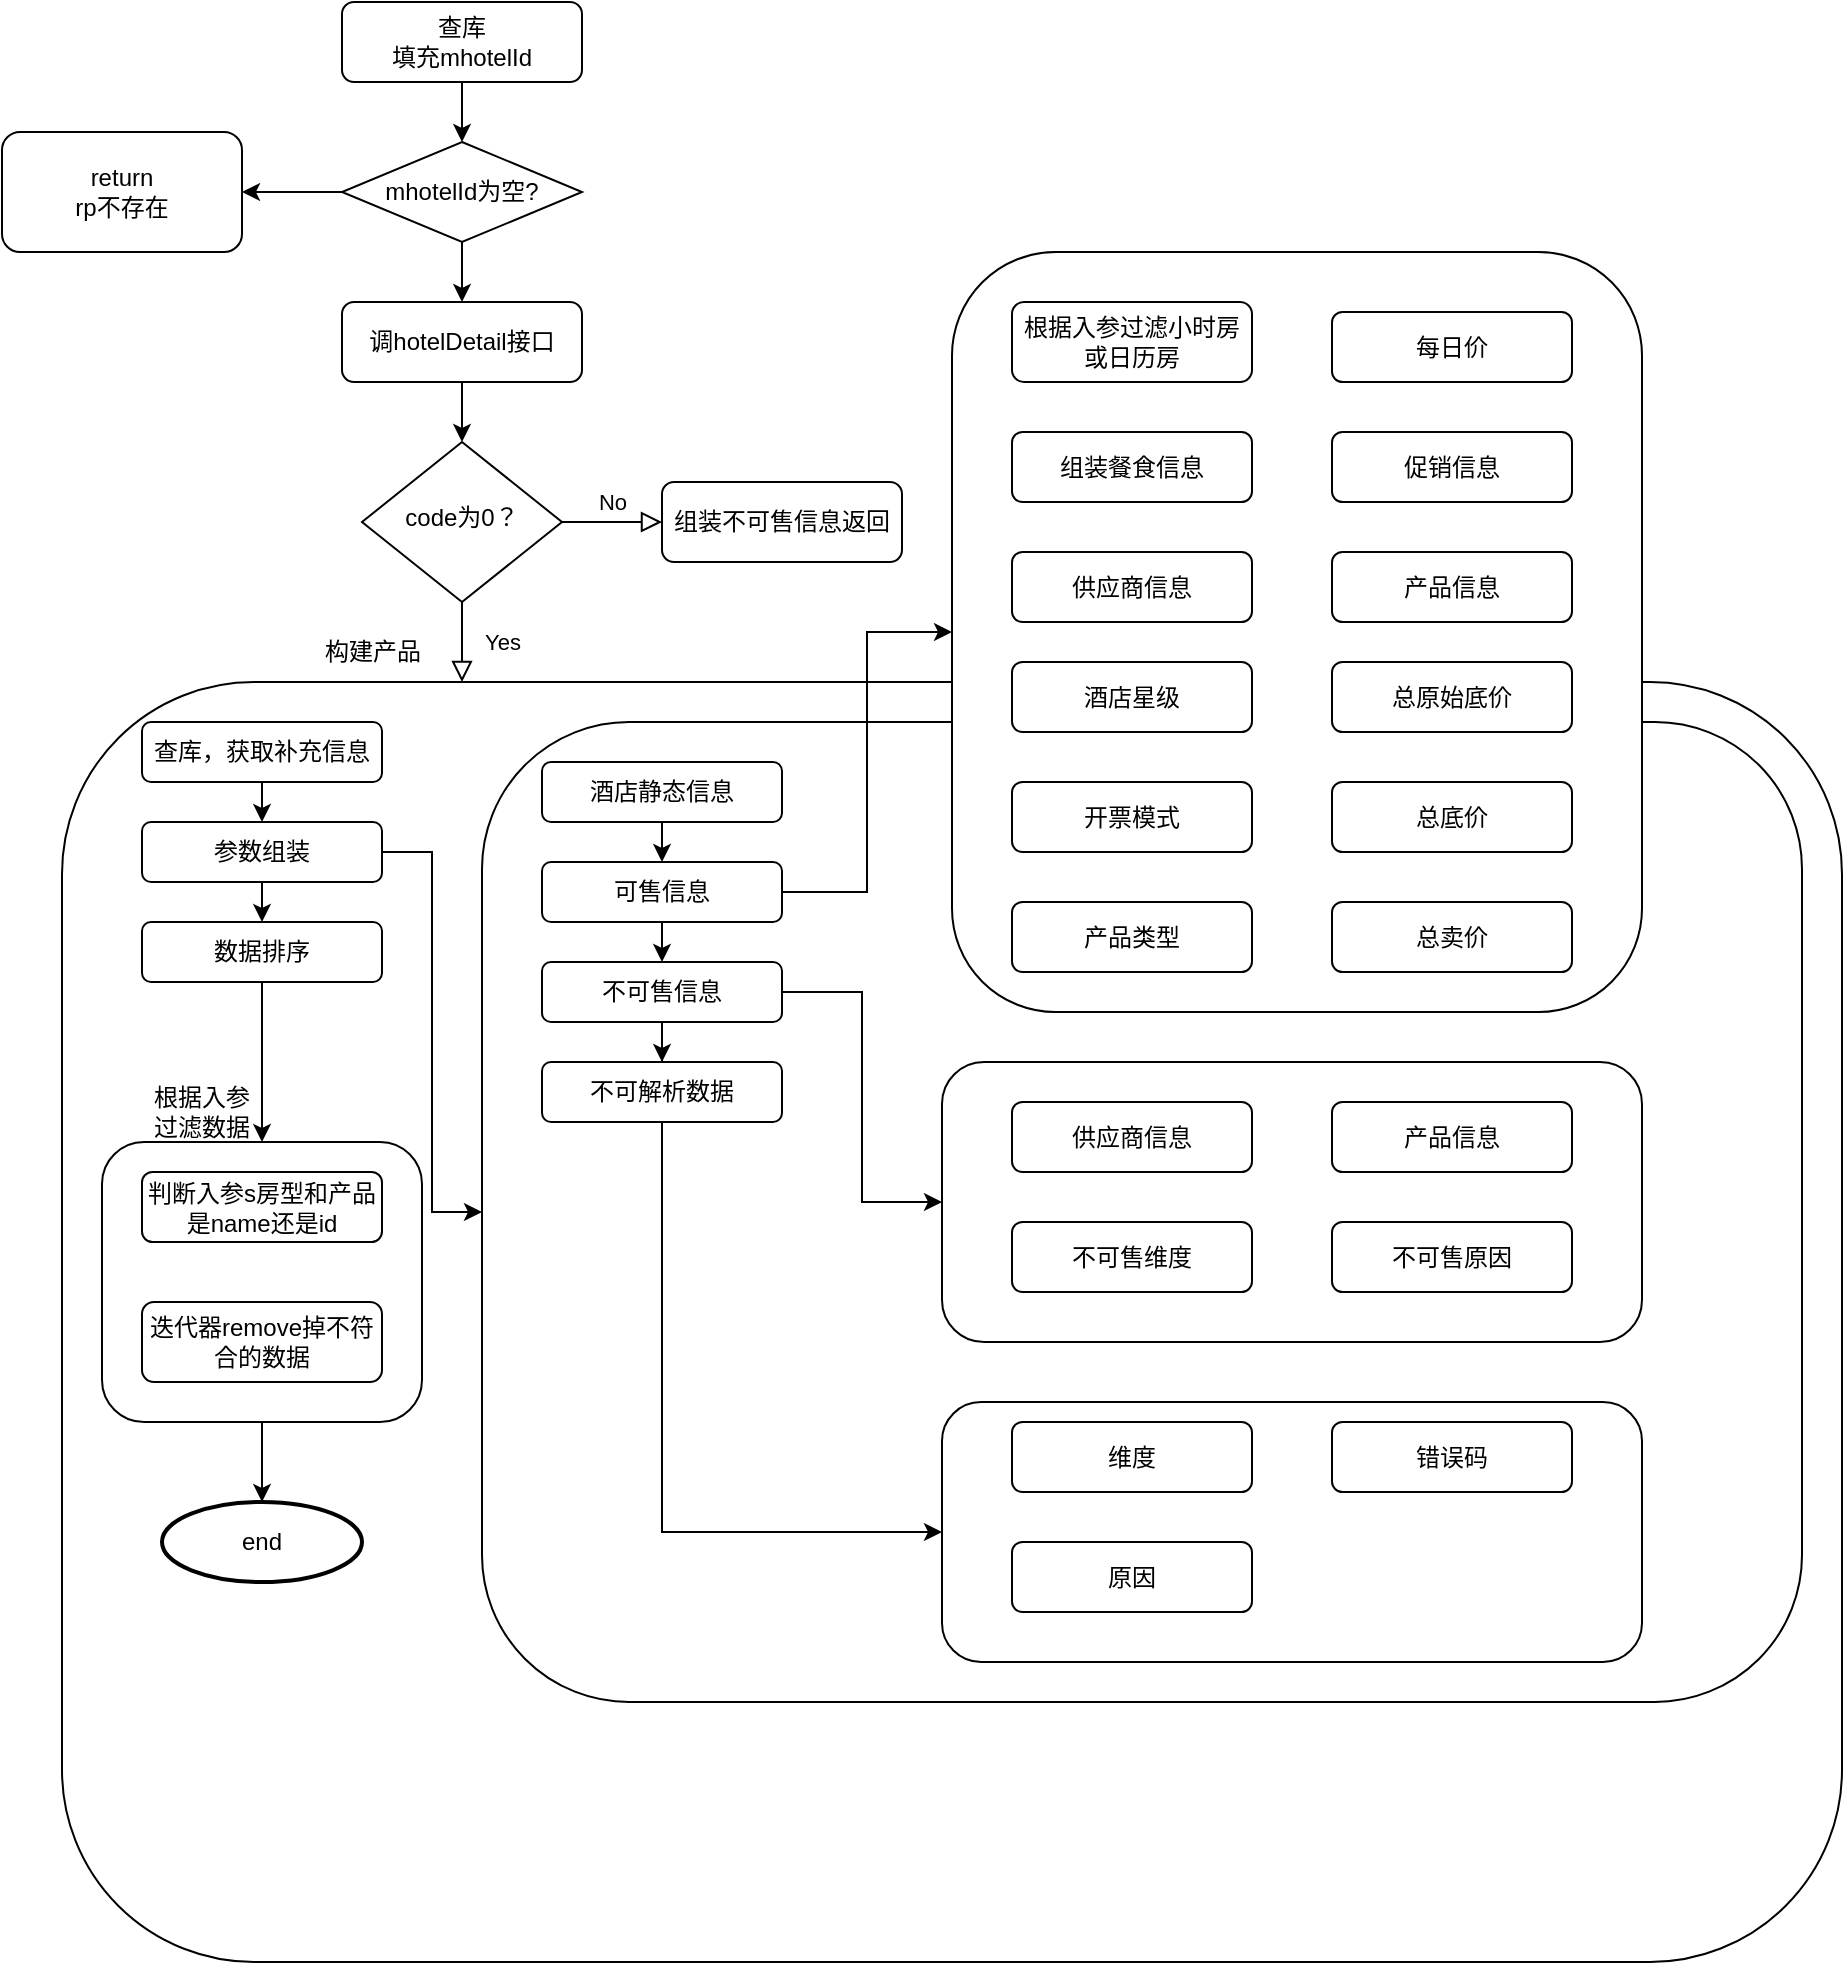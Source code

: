 <mxfile version="22.0.4" type="github">
  <diagram id="C5RBs43oDa-KdzZeNtuy" name="Page-1">
    <mxGraphModel dx="1853" dy="1823" grid="1" gridSize="10" guides="1" tooltips="1" connect="1" arrows="1" fold="1" page="1" pageScale="1" pageWidth="827" pageHeight="1169" math="0" shadow="0">
      <root>
        <mxCell id="WIyWlLk6GJQsqaUBKTNV-0" />
        <mxCell id="WIyWlLk6GJQsqaUBKTNV-1" parent="WIyWlLk6GJQsqaUBKTNV-0" />
        <mxCell id="ejP932ojGydbnCkMtGX3-4" style="edgeStyle=orthogonalEdgeStyle;rounded=0;orthogonalLoop=1;jettySize=auto;html=1;exitX=0.5;exitY=1;exitDx=0;exitDy=0;entryX=0.5;entryY=0;entryDx=0;entryDy=0;" edge="1" parent="WIyWlLk6GJQsqaUBKTNV-1" source="WIyWlLk6GJQsqaUBKTNV-3" target="ejP932ojGydbnCkMtGX3-1">
          <mxGeometry relative="1" as="geometry" />
        </mxCell>
        <mxCell id="WIyWlLk6GJQsqaUBKTNV-3" value="查库&lt;br&gt;填充mhotelId" style="rounded=1;whiteSpace=wrap;html=1;fontSize=12;glass=0;strokeWidth=1;shadow=0;" parent="WIyWlLk6GJQsqaUBKTNV-1" vertex="1">
          <mxGeometry x="160" y="-50" width="120" height="40" as="geometry" />
        </mxCell>
        <mxCell id="WIyWlLk6GJQsqaUBKTNV-4" value="Yes" style="rounded=0;html=1;jettySize=auto;orthogonalLoop=1;fontSize=11;endArrow=block;endFill=0;endSize=8;strokeWidth=1;shadow=0;labelBackgroundColor=none;edgeStyle=orthogonalEdgeStyle;" parent="WIyWlLk6GJQsqaUBKTNV-1" source="WIyWlLk6GJQsqaUBKTNV-6" edge="1">
          <mxGeometry y="20" relative="1" as="geometry">
            <mxPoint as="offset" />
            <mxPoint x="220" y="290" as="targetPoint" />
          </mxGeometry>
        </mxCell>
        <mxCell id="WIyWlLk6GJQsqaUBKTNV-5" value="No" style="edgeStyle=orthogonalEdgeStyle;rounded=0;html=1;jettySize=auto;orthogonalLoop=1;fontSize=11;endArrow=block;endFill=0;endSize=8;strokeWidth=1;shadow=0;labelBackgroundColor=none;" parent="WIyWlLk6GJQsqaUBKTNV-1" source="WIyWlLk6GJQsqaUBKTNV-6" target="WIyWlLk6GJQsqaUBKTNV-7" edge="1">
          <mxGeometry y="10" relative="1" as="geometry">
            <mxPoint as="offset" />
          </mxGeometry>
        </mxCell>
        <mxCell id="WIyWlLk6GJQsqaUBKTNV-6" value="code为0？" style="rhombus;whiteSpace=wrap;html=1;shadow=0;fontFamily=Helvetica;fontSize=12;align=center;strokeWidth=1;spacing=6;spacingTop=-4;" parent="WIyWlLk6GJQsqaUBKTNV-1" vertex="1">
          <mxGeometry x="170" y="170" width="100" height="80" as="geometry" />
        </mxCell>
        <mxCell id="WIyWlLk6GJQsqaUBKTNV-7" value="组装不可售信息返回" style="rounded=1;whiteSpace=wrap;html=1;fontSize=12;glass=0;strokeWidth=1;shadow=0;" parent="WIyWlLk6GJQsqaUBKTNV-1" vertex="1">
          <mxGeometry x="320" y="190" width="120" height="40" as="geometry" />
        </mxCell>
        <mxCell id="WIyWlLk6GJQsqaUBKTNV-11" value="" style="rounded=1;whiteSpace=wrap;html=1;fontSize=12;glass=0;strokeWidth=1;shadow=0;" parent="WIyWlLk6GJQsqaUBKTNV-1" vertex="1">
          <mxGeometry x="20" y="290" width="890" height="640" as="geometry" />
        </mxCell>
        <mxCell id="ejP932ojGydbnCkMtGX3-6" style="edgeStyle=orthogonalEdgeStyle;rounded=0;orthogonalLoop=1;jettySize=auto;html=1;exitX=0.5;exitY=1;exitDx=0;exitDy=0;entryX=0.5;entryY=0;entryDx=0;entryDy=0;" edge="1" parent="WIyWlLk6GJQsqaUBKTNV-1" source="ejP932ojGydbnCkMtGX3-0" target="WIyWlLk6GJQsqaUBKTNV-6">
          <mxGeometry relative="1" as="geometry" />
        </mxCell>
        <mxCell id="ejP932ojGydbnCkMtGX3-0" value="调hotelDetail接口" style="rounded=1;whiteSpace=wrap;html=1;" vertex="1" parent="WIyWlLk6GJQsqaUBKTNV-1">
          <mxGeometry x="160" y="100" width="120" height="40" as="geometry" />
        </mxCell>
        <mxCell id="ejP932ojGydbnCkMtGX3-3" style="edgeStyle=orthogonalEdgeStyle;rounded=0;orthogonalLoop=1;jettySize=auto;html=1;exitX=0;exitY=0.5;exitDx=0;exitDy=0;entryX=1;entryY=0.5;entryDx=0;entryDy=0;" edge="1" parent="WIyWlLk6GJQsqaUBKTNV-1" source="ejP932ojGydbnCkMtGX3-1" target="ejP932ojGydbnCkMtGX3-2">
          <mxGeometry relative="1" as="geometry" />
        </mxCell>
        <mxCell id="ejP932ojGydbnCkMtGX3-5" style="edgeStyle=orthogonalEdgeStyle;rounded=0;orthogonalLoop=1;jettySize=auto;html=1;exitX=0.5;exitY=1;exitDx=0;exitDy=0;entryX=0.5;entryY=0;entryDx=0;entryDy=0;" edge="1" parent="WIyWlLk6GJQsqaUBKTNV-1" source="ejP932ojGydbnCkMtGX3-1" target="ejP932ojGydbnCkMtGX3-0">
          <mxGeometry relative="1" as="geometry" />
        </mxCell>
        <mxCell id="ejP932ojGydbnCkMtGX3-1" value="mhotelId为空?" style="rhombus;whiteSpace=wrap;html=1;" vertex="1" parent="WIyWlLk6GJQsqaUBKTNV-1">
          <mxGeometry x="160" y="20" width="120" height="50" as="geometry" />
        </mxCell>
        <mxCell id="ejP932ojGydbnCkMtGX3-2" value="return &lt;br&gt;rp不存在" style="rounded=1;whiteSpace=wrap;html=1;" vertex="1" parent="WIyWlLk6GJQsqaUBKTNV-1">
          <mxGeometry x="-10" y="15" width="120" height="60" as="geometry" />
        </mxCell>
        <mxCell id="ejP932ojGydbnCkMtGX3-7" value="构建产品" style="text;html=1;align=center;verticalAlign=middle;resizable=0;points=[];autosize=1;strokeColor=none;fillColor=none;" vertex="1" parent="WIyWlLk6GJQsqaUBKTNV-1">
          <mxGeometry x="140" y="260" width="70" height="30" as="geometry" />
        </mxCell>
        <mxCell id="ejP932ojGydbnCkMtGX3-12" style="edgeStyle=orthogonalEdgeStyle;rounded=0;orthogonalLoop=1;jettySize=auto;html=1;exitX=0.5;exitY=1;exitDx=0;exitDy=0;entryX=0.5;entryY=0;entryDx=0;entryDy=0;" edge="1" parent="WIyWlLk6GJQsqaUBKTNV-1" source="ejP932ojGydbnCkMtGX3-8" target="ejP932ojGydbnCkMtGX3-9">
          <mxGeometry relative="1" as="geometry" />
        </mxCell>
        <mxCell id="ejP932ojGydbnCkMtGX3-8" value="查库，获取补充信息" style="rounded=1;whiteSpace=wrap;html=1;" vertex="1" parent="WIyWlLk6GJQsqaUBKTNV-1">
          <mxGeometry x="60" y="310" width="120" height="30" as="geometry" />
        </mxCell>
        <mxCell id="ejP932ojGydbnCkMtGX3-13" style="edgeStyle=orthogonalEdgeStyle;rounded=0;orthogonalLoop=1;jettySize=auto;html=1;exitX=0.5;exitY=1;exitDx=0;exitDy=0;entryX=0.5;entryY=0;entryDx=0;entryDy=0;" edge="1" parent="WIyWlLk6GJQsqaUBKTNV-1" source="ejP932ojGydbnCkMtGX3-9" target="ejP932ojGydbnCkMtGX3-10">
          <mxGeometry relative="1" as="geometry" />
        </mxCell>
        <mxCell id="ejP932ojGydbnCkMtGX3-15" style="edgeStyle=orthogonalEdgeStyle;rounded=0;orthogonalLoop=1;jettySize=auto;html=1;exitX=1;exitY=0.5;exitDx=0;exitDy=0;entryX=0;entryY=0.5;entryDx=0;entryDy=0;" edge="1" parent="WIyWlLk6GJQsqaUBKTNV-1" source="ejP932ojGydbnCkMtGX3-9" target="ejP932ojGydbnCkMtGX3-14">
          <mxGeometry relative="1" as="geometry" />
        </mxCell>
        <mxCell id="ejP932ojGydbnCkMtGX3-9" value="参数组装" style="rounded=1;whiteSpace=wrap;html=1;" vertex="1" parent="WIyWlLk6GJQsqaUBKTNV-1">
          <mxGeometry x="60" y="360" width="120" height="30" as="geometry" />
        </mxCell>
        <mxCell id="ejP932ojGydbnCkMtGX3-50" style="edgeStyle=orthogonalEdgeStyle;rounded=0;orthogonalLoop=1;jettySize=auto;html=1;exitX=0.5;exitY=1;exitDx=0;exitDy=0;entryX=0.5;entryY=0;entryDx=0;entryDy=0;" edge="1" parent="WIyWlLk6GJQsqaUBKTNV-1" source="ejP932ojGydbnCkMtGX3-10" target="ejP932ojGydbnCkMtGX3-49">
          <mxGeometry relative="1" as="geometry" />
        </mxCell>
        <mxCell id="ejP932ojGydbnCkMtGX3-10" value="数据排序" style="rounded=1;whiteSpace=wrap;html=1;" vertex="1" parent="WIyWlLk6GJQsqaUBKTNV-1">
          <mxGeometry x="60" y="410" width="120" height="30" as="geometry" />
        </mxCell>
        <mxCell id="ejP932ojGydbnCkMtGX3-14" value="" style="rounded=1;whiteSpace=wrap;html=1;" vertex="1" parent="WIyWlLk6GJQsqaUBKTNV-1">
          <mxGeometry x="230" y="310" width="660" height="490" as="geometry" />
        </mxCell>
        <mxCell id="ejP932ojGydbnCkMtGX3-20" style="edgeStyle=orthogonalEdgeStyle;rounded=0;orthogonalLoop=1;jettySize=auto;html=1;exitX=0.5;exitY=1;exitDx=0;exitDy=0;entryX=0.5;entryY=0;entryDx=0;entryDy=0;" edge="1" parent="WIyWlLk6GJQsqaUBKTNV-1" source="ejP932ojGydbnCkMtGX3-16" target="ejP932ojGydbnCkMtGX3-17">
          <mxGeometry relative="1" as="geometry" />
        </mxCell>
        <mxCell id="ejP932ojGydbnCkMtGX3-16" value="酒店静态信息" style="rounded=1;whiteSpace=wrap;html=1;" vertex="1" parent="WIyWlLk6GJQsqaUBKTNV-1">
          <mxGeometry x="260" y="330" width="120" height="30" as="geometry" />
        </mxCell>
        <mxCell id="ejP932ojGydbnCkMtGX3-21" style="edgeStyle=orthogonalEdgeStyle;rounded=0;orthogonalLoop=1;jettySize=auto;html=1;exitX=0.5;exitY=1;exitDx=0;exitDy=0;entryX=0.5;entryY=0;entryDx=0;entryDy=0;" edge="1" parent="WIyWlLk6GJQsqaUBKTNV-1" source="ejP932ojGydbnCkMtGX3-17" target="ejP932ojGydbnCkMtGX3-18">
          <mxGeometry relative="1" as="geometry" />
        </mxCell>
        <mxCell id="ejP932ojGydbnCkMtGX3-24" style="edgeStyle=orthogonalEdgeStyle;rounded=0;orthogonalLoop=1;jettySize=auto;html=1;exitX=1;exitY=0.5;exitDx=0;exitDy=0;entryX=0;entryY=0.5;entryDx=0;entryDy=0;" edge="1" parent="WIyWlLk6GJQsqaUBKTNV-1" source="ejP932ojGydbnCkMtGX3-17" target="ejP932ojGydbnCkMtGX3-23">
          <mxGeometry relative="1" as="geometry" />
        </mxCell>
        <mxCell id="ejP932ojGydbnCkMtGX3-17" value="可售信息" style="rounded=1;whiteSpace=wrap;html=1;" vertex="1" parent="WIyWlLk6GJQsqaUBKTNV-1">
          <mxGeometry x="260" y="380" width="120" height="30" as="geometry" />
        </mxCell>
        <mxCell id="ejP932ojGydbnCkMtGX3-22" style="edgeStyle=orthogonalEdgeStyle;rounded=0;orthogonalLoop=1;jettySize=auto;html=1;exitX=0.5;exitY=1;exitDx=0;exitDy=0;" edge="1" parent="WIyWlLk6GJQsqaUBKTNV-1" source="ejP932ojGydbnCkMtGX3-18" target="ejP932ojGydbnCkMtGX3-19">
          <mxGeometry relative="1" as="geometry" />
        </mxCell>
        <mxCell id="ejP932ojGydbnCkMtGX3-38" style="edgeStyle=orthogonalEdgeStyle;rounded=0;orthogonalLoop=1;jettySize=auto;html=1;exitX=1;exitY=0.5;exitDx=0;exitDy=0;entryX=0;entryY=0.5;entryDx=0;entryDy=0;" edge="1" parent="WIyWlLk6GJQsqaUBKTNV-1" source="ejP932ojGydbnCkMtGX3-18" target="ejP932ojGydbnCkMtGX3-37">
          <mxGeometry relative="1" as="geometry" />
        </mxCell>
        <mxCell id="ejP932ojGydbnCkMtGX3-18" value="不可售信息" style="rounded=1;whiteSpace=wrap;html=1;" vertex="1" parent="WIyWlLk6GJQsqaUBKTNV-1">
          <mxGeometry x="260" y="430" width="120" height="30" as="geometry" />
        </mxCell>
        <mxCell id="ejP932ojGydbnCkMtGX3-48" style="edgeStyle=orthogonalEdgeStyle;rounded=0;orthogonalLoop=1;jettySize=auto;html=1;exitX=0.5;exitY=1;exitDx=0;exitDy=0;entryX=0;entryY=0.5;entryDx=0;entryDy=0;" edge="1" parent="WIyWlLk6GJQsqaUBKTNV-1" source="ejP932ojGydbnCkMtGX3-19" target="ejP932ojGydbnCkMtGX3-43">
          <mxGeometry relative="1" as="geometry" />
        </mxCell>
        <mxCell id="ejP932ojGydbnCkMtGX3-19" value="不可解析数据" style="rounded=1;whiteSpace=wrap;html=1;" vertex="1" parent="WIyWlLk6GJQsqaUBKTNV-1">
          <mxGeometry x="260" y="480" width="120" height="30" as="geometry" />
        </mxCell>
        <mxCell id="ejP932ojGydbnCkMtGX3-23" value="" style="rounded=1;whiteSpace=wrap;html=1;" vertex="1" parent="WIyWlLk6GJQsqaUBKTNV-1">
          <mxGeometry x="465" y="75" width="345" height="380" as="geometry" />
        </mxCell>
        <mxCell id="ejP932ojGydbnCkMtGX3-25" value="根据入参过滤小时房或日历房" style="rounded=1;whiteSpace=wrap;html=1;" vertex="1" parent="WIyWlLk6GJQsqaUBKTNV-1">
          <mxGeometry x="495" y="100" width="120" height="40" as="geometry" />
        </mxCell>
        <mxCell id="ejP932ojGydbnCkMtGX3-26" value="组装餐食信息" style="rounded=1;whiteSpace=wrap;html=1;" vertex="1" parent="WIyWlLk6GJQsqaUBKTNV-1">
          <mxGeometry x="495" y="165" width="120" height="35" as="geometry" />
        </mxCell>
        <mxCell id="ejP932ojGydbnCkMtGX3-27" value="供应商信息" style="rounded=1;whiteSpace=wrap;html=1;" vertex="1" parent="WIyWlLk6GJQsqaUBKTNV-1">
          <mxGeometry x="495" y="225" width="120" height="35" as="geometry" />
        </mxCell>
        <mxCell id="ejP932ojGydbnCkMtGX3-28" value="开票模式" style="rounded=1;whiteSpace=wrap;html=1;" vertex="1" parent="WIyWlLk6GJQsqaUBKTNV-1">
          <mxGeometry x="495" y="340" width="120" height="35" as="geometry" />
        </mxCell>
        <mxCell id="ejP932ojGydbnCkMtGX3-29" value="酒店星级" style="rounded=1;whiteSpace=wrap;html=1;" vertex="1" parent="WIyWlLk6GJQsqaUBKTNV-1">
          <mxGeometry x="495" y="280" width="120" height="35" as="geometry" />
        </mxCell>
        <mxCell id="ejP932ojGydbnCkMtGX3-30" value="产品类型" style="rounded=1;whiteSpace=wrap;html=1;" vertex="1" parent="WIyWlLk6GJQsqaUBKTNV-1">
          <mxGeometry x="495" y="400" width="120" height="35" as="geometry" />
        </mxCell>
        <mxCell id="ejP932ojGydbnCkMtGX3-31" value="总原始底价" style="rounded=1;whiteSpace=wrap;html=1;" vertex="1" parent="WIyWlLk6GJQsqaUBKTNV-1">
          <mxGeometry x="655" y="280" width="120" height="35" as="geometry" />
        </mxCell>
        <mxCell id="ejP932ojGydbnCkMtGX3-32" value="总卖价" style="rounded=1;whiteSpace=wrap;html=1;" vertex="1" parent="WIyWlLk6GJQsqaUBKTNV-1">
          <mxGeometry x="655" y="400" width="120" height="35" as="geometry" />
        </mxCell>
        <mxCell id="ejP932ojGydbnCkMtGX3-33" value="总底价" style="rounded=1;whiteSpace=wrap;html=1;" vertex="1" parent="WIyWlLk6GJQsqaUBKTNV-1">
          <mxGeometry x="655" y="340" width="120" height="35" as="geometry" />
        </mxCell>
        <mxCell id="ejP932ojGydbnCkMtGX3-34" value="促销信息" style="rounded=1;whiteSpace=wrap;html=1;" vertex="1" parent="WIyWlLk6GJQsqaUBKTNV-1">
          <mxGeometry x="655" y="165" width="120" height="35" as="geometry" />
        </mxCell>
        <mxCell id="ejP932ojGydbnCkMtGX3-35" value="产品信息" style="rounded=1;whiteSpace=wrap;html=1;" vertex="1" parent="WIyWlLk6GJQsqaUBKTNV-1">
          <mxGeometry x="655" y="225" width="120" height="35" as="geometry" />
        </mxCell>
        <mxCell id="ejP932ojGydbnCkMtGX3-36" value="每日价" style="rounded=1;whiteSpace=wrap;html=1;" vertex="1" parent="WIyWlLk6GJQsqaUBKTNV-1">
          <mxGeometry x="655" y="105" width="120" height="35" as="geometry" />
        </mxCell>
        <mxCell id="ejP932ojGydbnCkMtGX3-37" value="" style="rounded=1;whiteSpace=wrap;html=1;" vertex="1" parent="WIyWlLk6GJQsqaUBKTNV-1">
          <mxGeometry x="460" y="480" width="350" height="140" as="geometry" />
        </mxCell>
        <mxCell id="ejP932ojGydbnCkMtGX3-39" value="供应商信息" style="rounded=1;whiteSpace=wrap;html=1;" vertex="1" parent="WIyWlLk6GJQsqaUBKTNV-1">
          <mxGeometry x="495" y="500" width="120" height="35" as="geometry" />
        </mxCell>
        <mxCell id="ejP932ojGydbnCkMtGX3-40" value="产品信息" style="rounded=1;whiteSpace=wrap;html=1;" vertex="1" parent="WIyWlLk6GJQsqaUBKTNV-1">
          <mxGeometry x="655" y="500" width="120" height="35" as="geometry" />
        </mxCell>
        <mxCell id="ejP932ojGydbnCkMtGX3-41" value="不可售维度" style="rounded=1;whiteSpace=wrap;html=1;" vertex="1" parent="WIyWlLk6GJQsqaUBKTNV-1">
          <mxGeometry x="495" y="560" width="120" height="35" as="geometry" />
        </mxCell>
        <mxCell id="ejP932ojGydbnCkMtGX3-42" value="不可售原因" style="rounded=1;whiteSpace=wrap;html=1;" vertex="1" parent="WIyWlLk6GJQsqaUBKTNV-1">
          <mxGeometry x="655" y="560" width="120" height="35" as="geometry" />
        </mxCell>
        <mxCell id="ejP932ojGydbnCkMtGX3-43" value="" style="rounded=1;whiteSpace=wrap;html=1;" vertex="1" parent="WIyWlLk6GJQsqaUBKTNV-1">
          <mxGeometry x="460" y="650" width="350" height="130" as="geometry" />
        </mxCell>
        <mxCell id="ejP932ojGydbnCkMtGX3-44" value="维度" style="rounded=1;whiteSpace=wrap;html=1;" vertex="1" parent="WIyWlLk6GJQsqaUBKTNV-1">
          <mxGeometry x="495" y="660" width="120" height="35" as="geometry" />
        </mxCell>
        <mxCell id="ejP932ojGydbnCkMtGX3-45" value="错误码" style="rounded=1;whiteSpace=wrap;html=1;" vertex="1" parent="WIyWlLk6GJQsqaUBKTNV-1">
          <mxGeometry x="655" y="660" width="120" height="35" as="geometry" />
        </mxCell>
        <mxCell id="ejP932ojGydbnCkMtGX3-46" value="原因" style="rounded=1;whiteSpace=wrap;html=1;" vertex="1" parent="WIyWlLk6GJQsqaUBKTNV-1">
          <mxGeometry x="495" y="720" width="120" height="35" as="geometry" />
        </mxCell>
        <mxCell id="ejP932ojGydbnCkMtGX3-49" value="" style="rounded=1;whiteSpace=wrap;html=1;" vertex="1" parent="WIyWlLk6GJQsqaUBKTNV-1">
          <mxGeometry x="40" y="520" width="160" height="140" as="geometry" />
        </mxCell>
        <mxCell id="ejP932ojGydbnCkMtGX3-51" value="根据入参过滤数据" style="text;html=1;strokeColor=none;fillColor=none;align=center;verticalAlign=middle;whiteSpace=wrap;rounded=0;" vertex="1" parent="WIyWlLk6GJQsqaUBKTNV-1">
          <mxGeometry x="60" y="490" width="60" height="30" as="geometry" />
        </mxCell>
        <mxCell id="ejP932ojGydbnCkMtGX3-52" value="判断入参s房型和产品是name还是id" style="rounded=1;whiteSpace=wrap;html=1;" vertex="1" parent="WIyWlLk6GJQsqaUBKTNV-1">
          <mxGeometry x="60" y="535" width="120" height="35" as="geometry" />
        </mxCell>
        <mxCell id="ejP932ojGydbnCkMtGX3-53" value="迭代器remove掉不符合的数据" style="rounded=1;whiteSpace=wrap;html=1;" vertex="1" parent="WIyWlLk6GJQsqaUBKTNV-1">
          <mxGeometry x="60" y="600" width="120" height="40" as="geometry" />
        </mxCell>
        <mxCell id="ejP932ojGydbnCkMtGX3-55" value="end" style="strokeWidth=2;html=1;shape=mxgraph.flowchart.start_2;whiteSpace=wrap;" vertex="1" parent="WIyWlLk6GJQsqaUBKTNV-1">
          <mxGeometry x="70" y="700" width="100" height="40" as="geometry" />
        </mxCell>
        <mxCell id="ejP932ojGydbnCkMtGX3-56" style="edgeStyle=orthogonalEdgeStyle;rounded=0;orthogonalLoop=1;jettySize=auto;html=1;exitX=0.5;exitY=1;exitDx=0;exitDy=0;entryX=0.5;entryY=0;entryDx=0;entryDy=0;entryPerimeter=0;" edge="1" parent="WIyWlLk6GJQsqaUBKTNV-1" source="ejP932ojGydbnCkMtGX3-49" target="ejP932ojGydbnCkMtGX3-55">
          <mxGeometry relative="1" as="geometry" />
        </mxCell>
      </root>
    </mxGraphModel>
  </diagram>
</mxfile>
